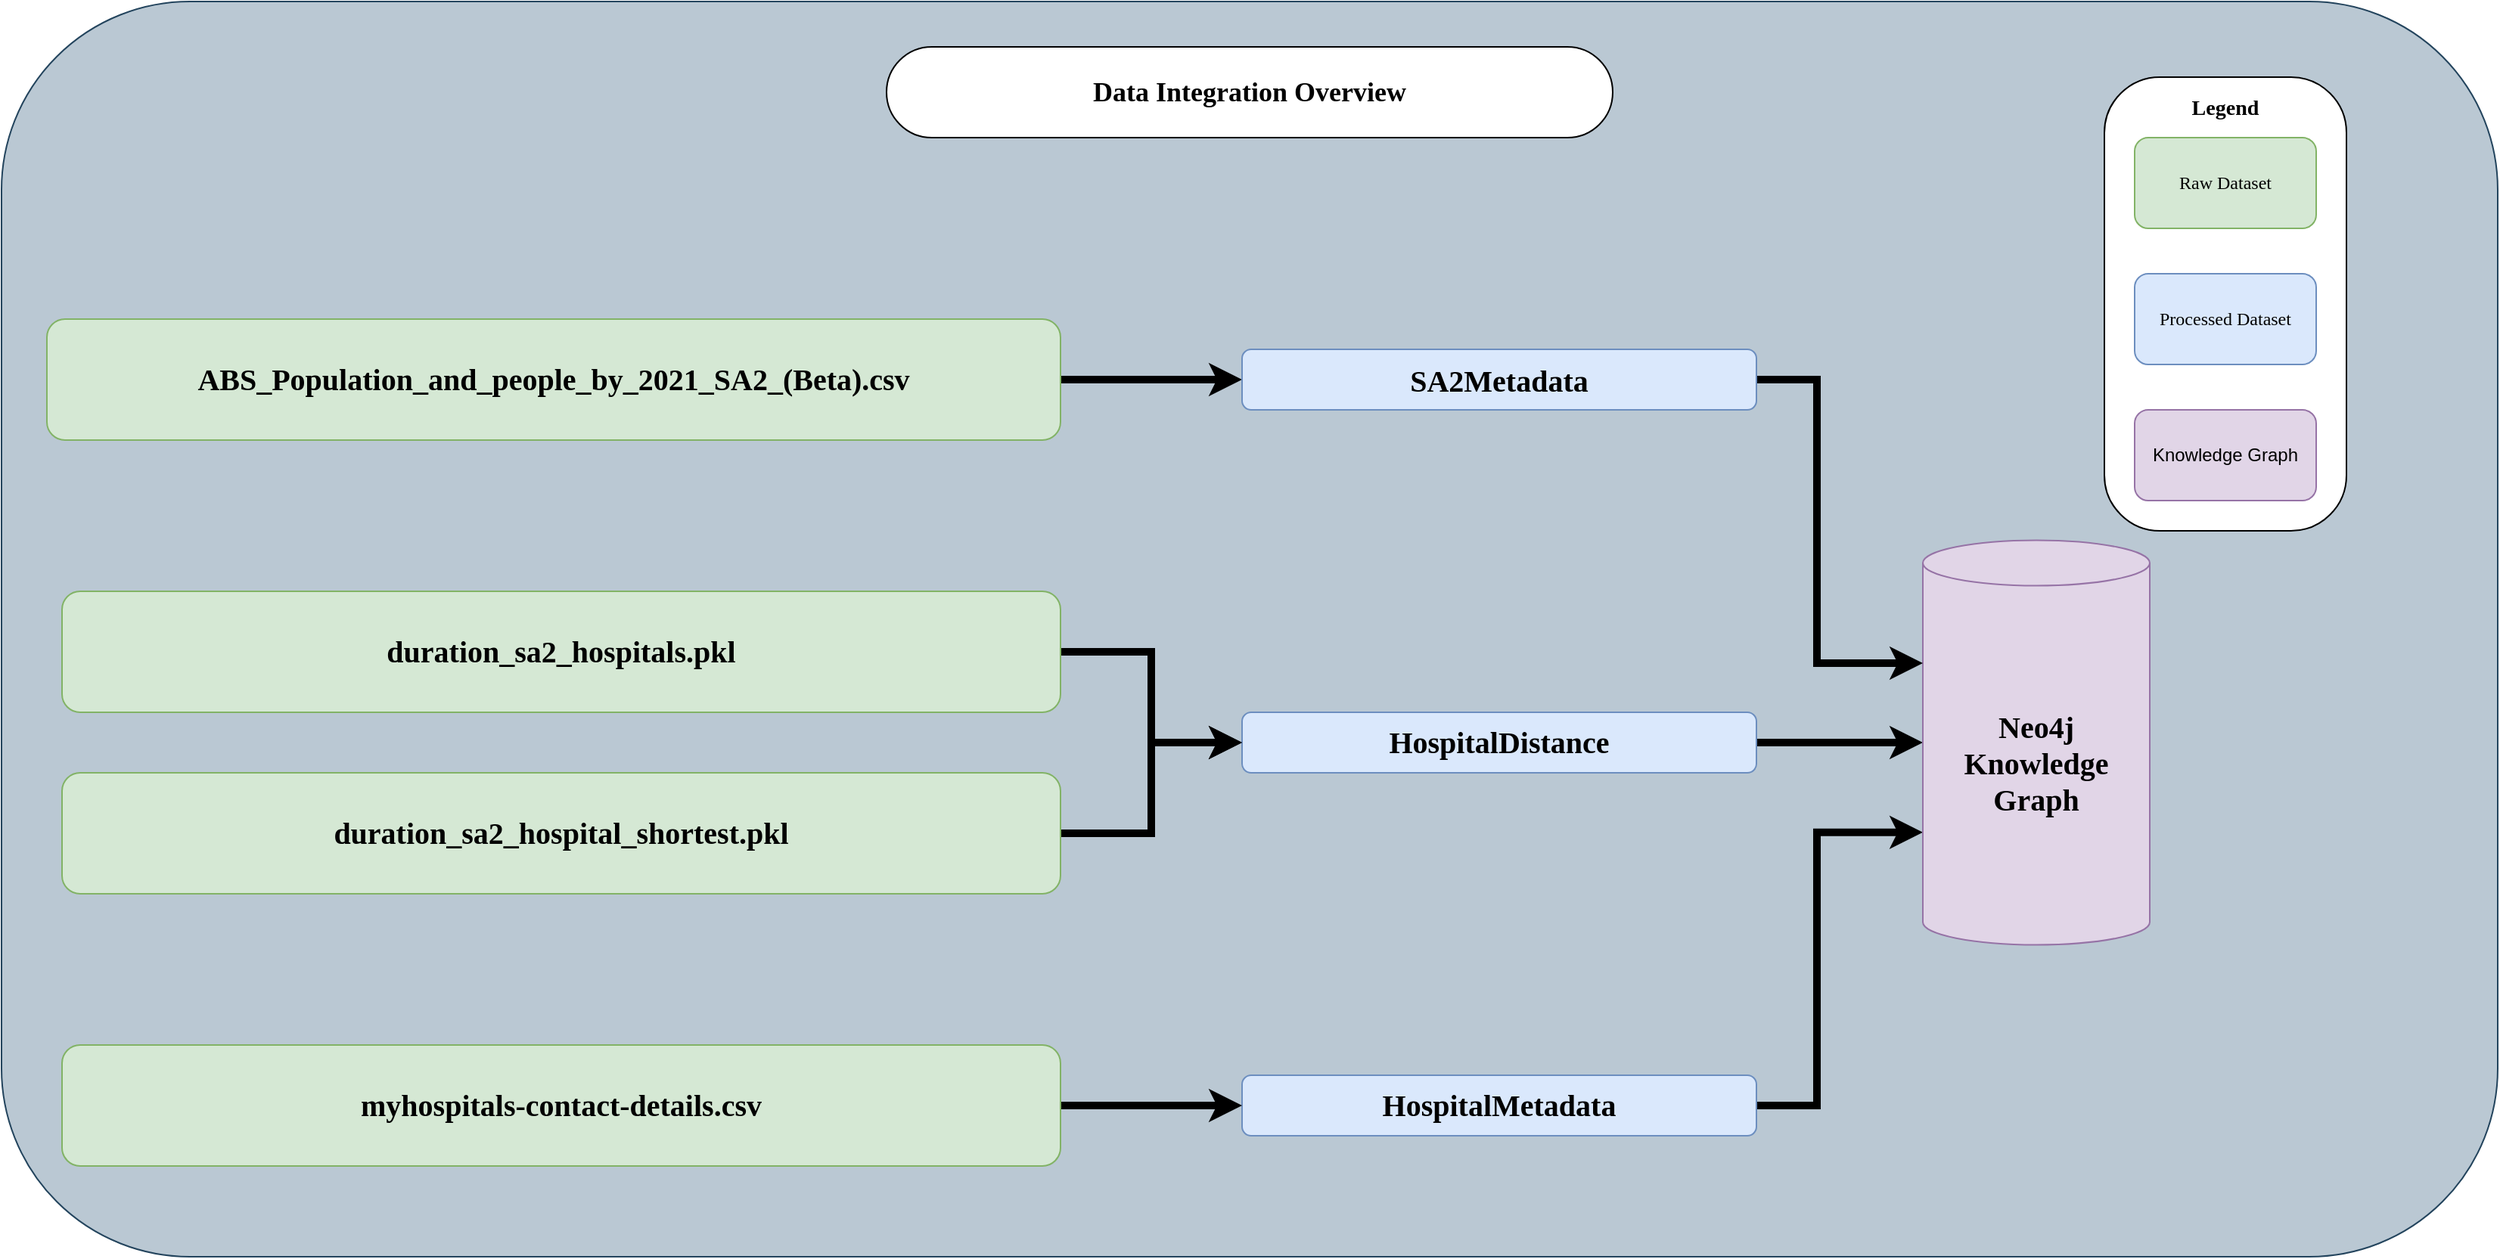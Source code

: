 <mxfile version="13.9.9" type="device" pages="4"><diagram id="oVoAqLocb0QwInsg7ZnG" name="Overview"><mxGraphModel dx="3276" dy="2491" grid="1" gridSize="10" guides="1" tooltips="1" connect="1" arrows="1" fold="1" page="1" pageScale="1" pageWidth="850" pageHeight="1100" math="0" shadow="0"><root><mxCell id="0"/><mxCell id="1" parent="0"/><mxCell id="uL0-QhKHrqkBOUsmK3de-1" value="" style="rounded=1;whiteSpace=wrap;html=1;labelBackgroundColor=none;fontFamily=Verdana;fillColor=#bac8d3;strokeColor=#23445d;" parent="1" vertex="1"><mxGeometry x="-500" y="-110" width="1650" height="830" as="geometry"/></mxCell><mxCell id="9S521zGesheabI4XGAvx-9" style="edgeStyle=orthogonalEdgeStyle;rounded=0;orthogonalLoop=1;jettySize=auto;html=1;entryX=0;entryY=0;entryDx=0;entryDy=193.125;entryPerimeter=0;strokeWidth=5;fontFamily=Verdana;fontColor=#000000;fontSize=20;" parent="1" source="D_AaDSEfSIZzOEDVo7i4-1" target="D_AaDSEfSIZzOEDVo7i4-15" edge="1"><mxGeometry relative="1" as="geometry"><Array as="points"><mxPoint x="700" y="620"/><mxPoint x="700" y="439"/></Array></mxGeometry></mxCell><mxCell id="D_AaDSEfSIZzOEDVo7i4-1" value="&lt;h3 style=&quot;font-family: helvetica; font-size: 20px; line-height: 19px;&quot;&gt;&lt;font face=&quot;Verdana&quot; style=&quot;font-size: 20px;&quot;&gt;HospitalMetadata&lt;/font&gt;&lt;/h3&gt;" style="rounded=1;whiteSpace=wrap;html=1;fillColor=#dae8fc;strokeColor=#6c8ebf;fontSize=20;" parent="1" vertex="1"><mxGeometry x="320" y="600" width="340" height="40" as="geometry"/></mxCell><mxCell id="9S521zGesheabI4XGAvx-7" style="edgeStyle=orthogonalEdgeStyle;rounded=0;orthogonalLoop=1;jettySize=auto;html=1;entryX=0;entryY=0.5;entryDx=0;entryDy=0;entryPerimeter=0;strokeWidth=5;fontFamily=Verdana;fontColor=#000000;fontSize=20;" parent="1" source="D_AaDSEfSIZzOEDVo7i4-2" target="D_AaDSEfSIZzOEDVo7i4-15" edge="1"><mxGeometry relative="1" as="geometry"><Array as="points"/></mxGeometry></mxCell><mxCell id="D_AaDSEfSIZzOEDVo7i4-2" value="&lt;h3 style=&quot;font-family: helvetica; font-size: 20px; line-height: 19px;&quot;&gt;&lt;font face=&quot;Verdana&quot; style=&quot;font-size: 20px;&quot;&gt;HospitalDistance&lt;/font&gt;&lt;/h3&gt;" style="rounded=1;whiteSpace=wrap;html=1;fillColor=#dae8fc;strokeColor=#6c8ebf;fontSize=20;" parent="1" vertex="1"><mxGeometry x="320" y="360" width="340" height="40" as="geometry"/></mxCell><mxCell id="9S521zGesheabI4XGAvx-3" style="edgeStyle=orthogonalEdgeStyle;rounded=0;orthogonalLoop=1;jettySize=auto;html=1;entryX=0;entryY=0.5;entryDx=0;entryDy=0;strokeWidth=5;fontFamily=Verdana;fontColor=#000000;fontSize=20;" parent="1" source="D_AaDSEfSIZzOEDVo7i4-4" target="Ji0h9gqrBowxHyrVGWjA-1" edge="1"><mxGeometry relative="1" as="geometry"/></mxCell><mxCell id="D_AaDSEfSIZzOEDVo7i4-4" value="&lt;h3 style=&quot;font-family: verdana; line-height: 19px; font-size: 20px;&quot;&gt;ABS_Population_and_people_by_2021_SA2_(Beta).csv&lt;/h3&gt;" style="rounded=1;whiteSpace=wrap;html=1;fillColor=#d5e8d4;strokeColor=#82b366;fontSize=20;" parent="1" vertex="1"><mxGeometry x="-470" y="100" width="670" height="80" as="geometry"/></mxCell><mxCell id="9S521zGesheabI4XGAvx-4" style="edgeStyle=orthogonalEdgeStyle;rounded=0;orthogonalLoop=1;jettySize=auto;html=1;entryX=0;entryY=0.5;entryDx=0;entryDy=0;strokeWidth=5;fontFamily=Verdana;fontColor=#000000;fontSize=20;" parent="1" source="D_AaDSEfSIZzOEDVo7i4-6" target="D_AaDSEfSIZzOEDVo7i4-2" edge="1"><mxGeometry relative="1" as="geometry"/></mxCell><mxCell id="D_AaDSEfSIZzOEDVo7i4-6" value="&lt;h3 style=&quot;font-family: verdana; font-size: 20px; line-height: 19px;&quot;&gt;duration_sa2_hospitals.pkl&lt;/h3&gt;" style="rounded=1;whiteSpace=wrap;html=1;fillColor=#d5e8d4;strokeColor=#82b366;fontSize=20;" parent="1" vertex="1"><mxGeometry x="-460" y="280" width="660" height="80" as="geometry"/></mxCell><mxCell id="9S521zGesheabI4XGAvx-1" style="edgeStyle=orthogonalEdgeStyle;rounded=0;orthogonalLoop=1;jettySize=auto;html=1;entryX=0;entryY=0.5;entryDx=0;entryDy=0;strokeWidth=5;fontFamily=Verdana;fontColor=#000000;fontSize=20;" parent="1" source="D_AaDSEfSIZzOEDVo7i4-10" target="D_AaDSEfSIZzOEDVo7i4-1" edge="1"><mxGeometry relative="1" as="geometry"/></mxCell><mxCell id="D_AaDSEfSIZzOEDVo7i4-10" value="&lt;h3 style=&quot;font-family: helvetica; font-size: 20px; line-height: 19px;&quot;&gt;&lt;font face=&quot;Verdana&quot; style=&quot;font-size: 20px;&quot;&gt;myhospitals-contact-details.csv&lt;/font&gt;&lt;/h3&gt;" style="rounded=1;whiteSpace=wrap;html=1;fillColor=#d5e8d4;strokeColor=#82b366;fontSize=20;" parent="1" vertex="1"><mxGeometry x="-460" y="580" width="660" height="80" as="geometry"/></mxCell><mxCell id="D_AaDSEfSIZzOEDVo7i4-15" value="&lt;h3 style=&quot;font-size: 20px;&quot;&gt;&lt;font face=&quot;Verdana&quot; style=&quot;font-size: 20px;&quot;&gt;Neo4j Knowledge Graph&lt;/font&gt;&lt;/h3&gt;" style="shape=cylinder3;whiteSpace=wrap;html=1;boundedLbl=1;backgroundOutline=1;size=15;fillColor=#e1d5e7;strokeColor=#9673a6;fontSize=20;" parent="1" vertex="1"><mxGeometry x="770" y="246.25" width="150" height="267.5" as="geometry"/></mxCell><mxCell id="9S521zGesheabI4XGAvx-5" style="edgeStyle=orthogonalEdgeStyle;rounded=0;orthogonalLoop=1;jettySize=auto;html=1;entryX=0;entryY=0.5;entryDx=0;entryDy=0;strokeWidth=5;fontFamily=Verdana;fontColor=#000000;fontSize=20;" parent="1" source="D_AaDSEfSIZzOEDVo7i4-21" target="D_AaDSEfSIZzOEDVo7i4-2" edge="1"><mxGeometry relative="1" as="geometry"/></mxCell><mxCell id="D_AaDSEfSIZzOEDVo7i4-21" value="&lt;h3 style=&quot;font-family: verdana; font-size: 20px; line-height: 19px;&quot;&gt;duration_sa2_hospital_shortest.pkl&lt;/h3&gt;" style="rounded=1;whiteSpace=wrap;html=1;fillColor=#d5e8d4;strokeColor=#82b366;fontSize=20;" parent="1" vertex="1"><mxGeometry x="-460" y="400" width="660" height="80" as="geometry"/></mxCell><mxCell id="raiURkuCehYe_3hLAczj-1" value="" style="rounded=1;whiteSpace=wrap;html=1;labelBackgroundColor=none;fontFamily=Verdana;fontColor=#000000;arcSize=23;" parent="1" vertex="1"><mxGeometry x="890" y="-60" width="160" height="300" as="geometry"/></mxCell><mxCell id="raiURkuCehYe_3hLAczj-2" value="&lt;h3&gt;Legend&lt;/h3&gt;" style="text;html=1;strokeColor=none;fillColor=none;align=center;verticalAlign=middle;whiteSpace=wrap;rounded=0;labelBackgroundColor=none;fontFamily=Verdana;fontColor=#000000;" parent="1" vertex="1"><mxGeometry x="950" y="-50" width="40" height="20" as="geometry"/></mxCell><mxCell id="raiURkuCehYe_3hLAczj-3" value="Raw Dataset" style="rounded=1;whiteSpace=wrap;html=1;labelBackgroundColor=none;fontFamily=Verdana;fillColor=#d5e8d4;strokeColor=#82b366;" parent="1" vertex="1"><mxGeometry x="910" y="-20" width="120" height="60" as="geometry"/></mxCell><mxCell id="raiURkuCehYe_3hLAczj-4" value="Processed Dataset" style="rounded=1;whiteSpace=wrap;html=1;labelBackgroundColor=none;fontFamily=Verdana;fillColor=#dae8fc;strokeColor=#6c8ebf;" parent="1" vertex="1"><mxGeometry x="910" y="70" width="120" height="60" as="geometry"/></mxCell><mxCell id="raiURkuCehYe_3hLAczj-5" value="Knowledge Graph" style="rounded=1;whiteSpace=wrap;html=1;fillColor=#e1d5e7;strokeColor=#9673a6;" parent="1" vertex="1"><mxGeometry x="910" y="160" width="120" height="60" as="geometry"/></mxCell><mxCell id="9S521zGesheabI4XGAvx-8" style="edgeStyle=orthogonalEdgeStyle;rounded=0;orthogonalLoop=1;jettySize=auto;html=1;entryX=0;entryY=0;entryDx=0;entryDy=81.25;entryPerimeter=0;strokeWidth=5;fontFamily=Verdana;fontColor=#000000;fontSize=20;exitX=1;exitY=0.5;exitDx=0;exitDy=0;" parent="1" source="Ji0h9gqrBowxHyrVGWjA-1" target="D_AaDSEfSIZzOEDVo7i4-15" edge="1"><mxGeometry relative="1" as="geometry"><Array as="points"><mxPoint x="700" y="140"/><mxPoint x="700" y="327"/></Array></mxGeometry></mxCell><mxCell id="Ji0h9gqrBowxHyrVGWjA-1" value="&lt;h3 style=&quot;font-family: verdana; font-size: 20px;&quot;&gt;SA2Metadata&lt;/h3&gt;" style="rounded=1;whiteSpace=wrap;html=1;fillColor=#dae8fc;strokeColor=#6c8ebf;fontSize=20;" parent="1" vertex="1"><mxGeometry x="320" y="120" width="340" height="40" as="geometry"/></mxCell><mxCell id="uL0-QhKHrqkBOUsmK3de-2" value="&lt;h2&gt;Data Integration Overview&lt;/h2&gt;" style="rounded=1;whiteSpace=wrap;html=1;labelBackgroundColor=none;fontFamily=Verdana;fontColor=#000000;arcSize=50;" parent="1" vertex="1"><mxGeometry x="85" y="-80" width="480" height="60" as="geometry"/></mxCell></root></mxGraphModel></diagram><diagram id="xrRu4EcnShG1vXp3CMwB" name="Hospitals"><mxGraphModel dx="1936" dy="966" grid="1" gridSize="10" guides="1" tooltips="1" connect="1" arrows="1" fold="1" page="1" pageScale="1" pageWidth="850" pageHeight="1100" math="0" shadow="0"><root><mxCell id="hHSy8r-Och2SJdA3nrzx-0"/><mxCell id="hHSy8r-Och2SJdA3nrzx-1" parent="hHSy8r-Och2SJdA3nrzx-0"/><mxCell id="HArUbXiBFGhqf6yhTg8Z-0" value="" style="rounded=1;whiteSpace=wrap;html=1;labelBackgroundColor=none;fontFamily=Verdana;fillColor=#bac8d3;strokeColor=#23445d;" parent="hHSy8r-Och2SJdA3nrzx-1" vertex="1"><mxGeometry x="-550" y="190" width="1650" height="610" as="geometry"/></mxCell><mxCell id="GKBy7KOu9wrHksl3vBT9-2" value="&lt;h3 style=&quot;font-size: 14px ; line-height: 19px&quot;&gt;&lt;br&gt;&lt;/h3&gt;" style="text;html=1;strokeColor=none;fillColor=none;align=center;verticalAlign=middle;whiteSpace=wrap;rounded=0;" parent="hHSy8r-Och2SJdA3nrzx-1" vertex="1"><mxGeometry x="-490" y="220" width="350" height="20" as="geometry"/></mxCell><mxCell id="GKBy7KOu9wrHksl3vBT9-4" value="&lt;h3 style=&quot;font-size: 14px ; line-height: 19px&quot;&gt;&lt;br&gt;&lt;/h3&gt;" style="text;html=1;strokeColor=none;fillColor=none;align=center;verticalAlign=middle;whiteSpace=wrap;rounded=0;" parent="hHSy8r-Och2SJdA3nrzx-1" vertex="1"><mxGeometry x="-20" y="220" width="350" height="20" as="geometry"/></mxCell><mxCell id="h-zFkqPWPvurzGXIFvi1-5" value="&lt;p class=&quot;MsoNormal&quot;&gt;&lt;br&gt;&lt;/p&gt;" style="rounded=1;whiteSpace=wrap;html=1;fillColor=#dae8fc;strokeColor=#6c8ebf;align=center;verticalAlign=middle;" parent="hHSy8r-Och2SJdA3nrzx-1" vertex="1"><mxGeometry x="290" y="360" width="550" height="390" as="geometry"/></mxCell><mxCell id="h-zFkqPWPvurzGXIFvi1-6" value="&lt;h3 style=&quot;font-family: &amp;#34;helvetica&amp;#34; ; font-size: 14px ; line-height: 19px&quot;&gt;&lt;font face=&quot;Verdana&quot;&gt;HospitalMetadata&lt;/font&gt;&lt;/h3&gt;" style="rounded=1;whiteSpace=wrap;html=1;labelBackgroundColor=none;fontFamily=Verdana;fontColor=#000000;arcSize=50;" parent="hHSy8r-Och2SJdA3nrzx-1" vertex="1"><mxGeometry x="322.5" y="390" width="485" height="40" as="geometry"/></mxCell><mxCell id="h-zFkqPWPvurzGXIFvi1-7" value="&lt;p class=&quot;MsoNormal&quot; style=&quot;font-family: &amp;#34;helvetica&amp;#34;&quot;&gt;&lt;span style=&quot;font-size: 10.5pt ; line-height: 14.98px ; font-family: &amp;#34;verdana&amp;#34; , sans-serif&quot;&gt;hospital_name&lt;/span&gt;&lt;/p&gt;&lt;p class=&quot;MsoNormal&quot; style=&quot;font-family: &amp;#34;helvetica&amp;#34;&quot;&gt;&lt;span style=&quot;font-size: 10.5pt ; line-height: 14.98px ; font-family: &amp;#34;verdana&amp;#34; , sans-serif&quot;&gt;phone_number&lt;/span&gt;&lt;/p&gt;&lt;p class=&quot;MsoNormal&quot; style=&quot;font-family: &amp;#34;helvetica&amp;#34;&quot;&gt;&lt;span style=&quot;font-size: 10.5pt ; line-height: 14.98px ; font-family: &amp;#34;verdana&amp;#34; , sans-serif&quot;&gt;address&lt;/span&gt;&lt;/p&gt;&lt;p class=&quot;MsoNormal&quot; style=&quot;font-family: &amp;#34;helvetica&amp;#34;&quot;&gt;&lt;span style=&quot;font-size: 10.5pt ; line-height: 14.98px ; font-family: &amp;#34;verdana&amp;#34; , sans-serif&quot;&gt;suburb&lt;/span&gt;&lt;/p&gt;&lt;p class=&quot;MsoNormal&quot; style=&quot;font-family: &amp;#34;helvetica&amp;#34;&quot;&gt;&lt;span style=&quot;font-size: 10.5pt ; line-height: 14.98px ; font-family: &amp;#34;verdana&amp;#34; , sans-serif&quot;&gt;postcode&lt;/span&gt;&lt;/p&gt;&lt;p class=&quot;MsoNormal&quot; style=&quot;font-family: &amp;#34;helvetica&amp;#34;&quot;&gt;&lt;span style=&quot;font-size: 10.5pt ; line-height: 14.98px ; font-family: &amp;#34;verdana&amp;#34; , sans-serif&quot;&gt;state&lt;/span&gt;&lt;/p&gt;&lt;p class=&quot;MsoNormal&quot; style=&quot;font-family: &amp;#34;helvetica&amp;#34;&quot;&gt;&lt;span style=&quot;font-size: 10.5pt ; line-height: 14.98px ; font-family: &amp;#34;verdana&amp;#34; , sans-serif&quot;&gt;local_hospital_network&lt;/span&gt;&lt;/p&gt;&lt;p class=&quot;MsoNormal&quot; style=&quot;font-family: &amp;#34;helvetica&amp;#34;&quot;&gt;&lt;span style=&quot;font-size: 10.5pt ; line-height: 14.98px ; font-family: &amp;#34;verdana&amp;#34; , sans-serif&quot;&gt;primary_health_network&lt;br&gt;&lt;/span&gt;&lt;/p&gt;" style="rounded=1;whiteSpace=wrap;html=1;labelBackgroundColor=none;fontFamily=Verdana;fontColor=#000000;" parent="hHSy8r-Och2SJdA3nrzx-1" vertex="1"><mxGeometry x="322.5" y="480" width="210" height="240" as="geometry"/></mxCell><mxCell id="h-zFkqPWPvurzGXIFvi1-8" value="&lt;p class=&quot;MsoNormal&quot; style=&quot;font-family: &amp;#34;helvetica&amp;#34;&quot;&gt;&lt;br&gt;&lt;/p&gt;&lt;p class=&quot;MsoNormal&quot; style=&quot;font-family: &amp;#34;helvetica&amp;#34;&quot;&gt;&lt;span style=&quot;font-size: 10.5pt ; line-height: 14.98px ; font-family: &amp;#34;verdana&amp;#34; , sans-serif&quot;&gt;website&lt;/span&gt;&lt;/p&gt;&lt;p class=&quot;MsoNormal&quot; style=&quot;font-family: &amp;#34;helvetica&amp;#34;&quot;&gt;&lt;span style=&quot;font-size: 10.5pt ; line-height: 14.98px ; font-family: &amp;#34;verdana&amp;#34; , sans-serif&quot;&gt;description&lt;/span&gt;&lt;/p&gt;&lt;p class=&quot;MsoNormal&quot; style=&quot;font-family: &amp;#34;helvetica&amp;#34;&quot;&gt;&lt;span style=&quot;font-size: 10.5pt ; line-height: 14.98px ; font-family: &amp;#34;verdana&amp;#34; , sans-serif&quot;&gt;sector&amp;nbsp;&lt;/span&gt;&lt;/p&gt;&lt;p class=&quot;MsoNormal&quot; style=&quot;font-family: &amp;#34;helvetica&amp;#34;&quot;&gt;&lt;span style=&quot;font-size: 10.5pt ; line-height: 14.98px ; font-family: &amp;#34;verdana&amp;#34; , sans-serif&quot;&gt;beds&lt;/span&gt;&lt;/p&gt;&lt;p class=&quot;MsoNormal&quot; style=&quot;font-family: &amp;#34;helvetica&amp;#34;&quot;&gt;&lt;span style=&quot;font-size: 10.5pt ; line-height: 14.98px ; font-family: &amp;#34;verdana&amp;#34; , sans-serif&quot;&gt;latitude&lt;/span&gt;&lt;/p&gt;&lt;p class=&quot;MsoNormal&quot; style=&quot;font-family: &amp;#34;helvetica&amp;#34;&quot;&gt;&lt;span style=&quot;font-size: 10.5pt ; line-height: 14.98px ; font-family: &amp;#34;verdana&amp;#34; , sans-serif&quot;&gt;longitude&lt;/span&gt;&lt;/p&gt;&lt;p class=&quot;MsoNormal&quot; style=&quot;font-family: &amp;#34;helvetica&amp;#34;&quot;&gt;&lt;span style=&quot;font-size: 10.5pt ; line-height: 14.98px ; font-family: &amp;#34;verdana&amp;#34; , sans-serif&quot;&gt;hospital_ID&lt;/span&gt;&lt;/p&gt;" style="rounded=1;whiteSpace=wrap;html=1;labelBackgroundColor=none;fontFamily=Verdana;fontColor=#000000;" parent="hHSy8r-Och2SJdA3nrzx-1" vertex="1"><mxGeometry x="597.5" y="480" width="210" height="240" as="geometry"/></mxCell><mxCell id="h-zFkqPWPvurzGXIFvi1-9" value="&#10;&#10;&lt;b style=&quot;color: rgb(0, 0, 0); font-family: helvetica; font-size: 14px; font-style: normal; letter-spacing: normal; text-align: center; text-indent: 0px; text-transform: none; word-spacing: 0px;&quot;&gt;&lt;font face=&quot;Verdana&quot;&gt;Columns:&lt;/font&gt;&lt;/b&gt;&#10;&#10;" style="text;html=1;strokeColor=none;fillColor=none;align=center;verticalAlign=middle;whiteSpace=wrap;rounded=0;labelBackgroundColor=none;fontFamily=Verdana;fontColor=#000000;" parent="hHSy8r-Och2SJdA3nrzx-1" vertex="1"><mxGeometry x="545" y="450" width="40" height="20" as="geometry"/></mxCell><mxCell id="h-zFkqPWPvurzGXIFvi1-15" style="edgeStyle=orthogonalEdgeStyle;rounded=0;orthogonalLoop=1;jettySize=auto;html=1;entryX=0;entryY=0.5;entryDx=0;entryDy=0;fontFamily=Verdana;fontColor=#000000;strokeWidth=10;" parent="hHSy8r-Och2SJdA3nrzx-1" source="h-zFkqPWPvurzGXIFvi1-10" target="h-zFkqPWPvurzGXIFvi1-5" edge="1"><mxGeometry relative="1" as="geometry"/></mxCell><mxCell id="h-zFkqPWPvurzGXIFvi1-10" value="&lt;p class=&quot;MsoNormal&quot;&gt;&lt;br&gt;&lt;/p&gt;" style="rounded=1;whiteSpace=wrap;html=1;fillColor=#d5e8d4;strokeColor=#82b366;align=center;verticalAlign=middle;" parent="hHSy8r-Och2SJdA3nrzx-1" vertex="1"><mxGeometry x="-490" y="360" width="590" height="390" as="geometry"/></mxCell><mxCell id="h-zFkqPWPvurzGXIFvi1-11" value="&lt;h3 style=&quot;font-family: &amp;#34;helvetica&amp;#34; ; font-size: 14px ; line-height: 19px&quot;&gt;&lt;font face=&quot;Verdana&quot;&gt;myhospitals-contact-details.csv&lt;/font&gt;&lt;/h3&gt;" style="rounded=1;whiteSpace=wrap;html=1;labelBackgroundColor=none;fontFamily=Verdana;fontColor=#000000;arcSize=50;" parent="hHSy8r-Och2SJdA3nrzx-1" vertex="1"><mxGeometry x="-460" y="390" width="527.5" height="40" as="geometry"/></mxCell><mxCell id="h-zFkqPWPvurzGXIFvi1-12" value="&lt;p class=&quot;MsoNormal&quot; style=&quot;font-family: &amp;#34;helvetica&amp;#34;&quot;&gt;&lt;span style=&quot;font-size: 10.5pt ; line-height: 14.98px ; font-family: &amp;#34;verdana&amp;#34; , sans-serif&quot;&gt;Hospital name&lt;/span&gt;&lt;/p&gt;&lt;p class=&quot;MsoNormal&quot; style=&quot;font-family: &amp;#34;helvetica&amp;#34;&quot;&gt;&lt;span style=&quot;font-size: 10.5pt ; line-height: 14.98px ; font-family: &amp;#34;verdana&amp;#34; , sans-serif&quot;&gt;Phone number&lt;/span&gt;&lt;/p&gt;&lt;p class=&quot;MsoNormal&quot; style=&quot;font-family: &amp;#34;helvetica&amp;#34;&quot;&gt;&lt;span style=&quot;font-size: 10.5pt ; line-height: 14.98px ; font-family: &amp;#34;verdana&amp;#34; , sans-serif&quot;&gt;Street address&lt;/span&gt;&lt;/p&gt;&lt;p class=&quot;MsoNormal&quot; style=&quot;font-family: &amp;#34;helvetica&amp;#34;&quot;&gt;&lt;span style=&quot;font-size: 10.5pt ; line-height: 14.98px ; font-family: &amp;#34;verdana&amp;#34; , sans-serif&quot;&gt;Suburb&lt;/span&gt;&lt;/p&gt;&lt;p class=&quot;MsoNormal&quot; style=&quot;font-family: &amp;#34;helvetica&amp;#34;&quot;&gt;&lt;span style=&quot;font-size: 10.5pt ; line-height: 14.98px ; font-family: &amp;#34;verdana&amp;#34; , sans-serif&quot;&gt;Postcode&lt;/span&gt;&lt;/p&gt;&lt;p class=&quot;MsoNormal&quot; style=&quot;font-family: &amp;#34;helvetica&amp;#34;&quot;&gt;&lt;span style=&quot;font-size: 10.5pt ; line-height: 14.98px ; font-family: &amp;#34;verdana&amp;#34; , sans-serif&quot;&gt;State&lt;/span&gt;&lt;/p&gt;&lt;p class=&quot;MsoNormal&quot; style=&quot;font-family: &amp;#34;helvetica&amp;#34;&quot;&gt;&lt;span style=&quot;font-size: 10.5pt ; line-height: 14.98px ; font-family: &amp;#34;verdana&amp;#34; , sans-serif&quot;&gt;Local Hospital Network (LHN)&lt;/span&gt;&lt;/p&gt;&lt;p class=&quot;MsoNormal&quot; style=&quot;font-family: &amp;#34;helvetica&amp;#34;&quot;&gt;&lt;span style=&quot;font-size: 10.5pt ; line-height: 14.98px ; font-family: &amp;#34;verdana&amp;#34; , sans-serif&quot;&gt;Primary Health Network area (PHN)&lt;/span&gt;&lt;/p&gt;" style="rounded=1;whiteSpace=wrap;html=1;labelBackgroundColor=none;fontFamily=Verdana;fontColor=#000000;" parent="hHSy8r-Och2SJdA3nrzx-1" vertex="1"><mxGeometry x="-460" y="480" width="240" height="240" as="geometry"/></mxCell><mxCell id="h-zFkqPWPvurzGXIFvi1-13" value="&lt;p class=&quot;MsoNormal&quot; style=&quot;font-family: &amp;#34;helvetica&amp;#34;&quot;&gt;&lt;span style=&quot;font-size: 10.5pt ; line-height: 14.98px ; font-family: &amp;#34;verdana&amp;#34; , sans-serif&quot;&gt;Website&lt;/span&gt;&lt;/p&gt;&lt;p class=&quot;MsoNormal&quot; style=&quot;font-family: &amp;#34;helvetica&amp;#34;&quot;&gt;&lt;span style=&quot;font-size: 10.5pt ; line-height: 14.98px ; font-family: &amp;#34;verdana&amp;#34; , sans-serif&quot;&gt;Description&lt;/span&gt;&lt;/p&gt;&lt;p class=&quot;MsoNormal&quot; style=&quot;font-family: &amp;#34;helvetica&amp;#34;&quot;&gt;&lt;span style=&quot;font-size: 10.5pt ; line-height: 14.98px ; font-family: &amp;#34;verdana&amp;#34; , sans-serif&quot;&gt;Sector&lt;/span&gt;&lt;/p&gt;&lt;p class=&quot;MsoNormal&quot; style=&quot;font-family: &amp;#34;helvetica&amp;#34;&quot;&gt;&lt;span style=&quot;font-size: 10.5pt ; line-height: 14.98px ; font-family: &amp;#34;verdana&amp;#34; , sans-serif&quot;&gt;Beds&lt;/span&gt;&lt;/p&gt;&lt;p class=&quot;MsoNormal&quot; style=&quot;font-family: &amp;#34;helvetica&amp;#34;&quot;&gt;&lt;span style=&quot;font-size: 10.5pt ; line-height: 14.98px ; font-family: &amp;#34;verdana&amp;#34; , sans-serif&quot;&gt;Latitude&lt;/span&gt;&lt;/p&gt;&lt;p class=&quot;MsoNormal&quot; style=&quot;font-family: &amp;#34;helvetica&amp;#34;&quot;&gt;&lt;span style=&quot;font-size: 10.5pt ; line-height: 14.98px ; font-family: &amp;#34;verdana&amp;#34; , sans-serif&quot;&gt;Longitude&lt;/span&gt;&lt;/p&gt;&lt;p class=&quot;MsoNormal&quot; style=&quot;font-family: &amp;#34;helvetica&amp;#34;&quot;&gt;&lt;span style=&quot;font-size: 10.5pt ; line-height: 14.98px ; font-family: &amp;#34;verdana&amp;#34; , sans-serif&quot;&gt;Hospital_ID&lt;/span&gt;&lt;/p&gt;" style="rounded=1;whiteSpace=wrap;html=1;labelBackgroundColor=none;fontFamily=Verdana;fontColor=#000000;" parent="hHSy8r-Och2SJdA3nrzx-1" vertex="1"><mxGeometry x="-160" y="480" width="227.5" height="240" as="geometry"/></mxCell><mxCell id="h-zFkqPWPvurzGXIFvi1-14" value="&#10;&#10;&lt;b style=&quot;color: rgb(0, 0, 0); font-family: helvetica; font-size: 14px; font-style: normal; letter-spacing: normal; text-align: center; text-indent: 0px; text-transform: none; word-spacing: 0px;&quot;&gt;&lt;font face=&quot;Verdana&quot;&gt;Columns:&lt;/font&gt;&lt;/b&gt;&#10;&#10;" style="text;html=1;strokeColor=none;fillColor=none;align=center;verticalAlign=middle;whiteSpace=wrap;rounded=0;labelBackgroundColor=none;fontFamily=Verdana;fontColor=#000000;" parent="hHSy8r-Och2SJdA3nrzx-1" vertex="1"><mxGeometry x="-215" y="450" width="40" height="20" as="geometry"/></mxCell><mxCell id="c_2MHgVKbXsIysvq3is6-0" value="" style="rounded=1;whiteSpace=wrap;html=1;labelBackgroundColor=none;fontFamily=Verdana;fontColor=#000000;arcSize=22;" parent="hHSy8r-Och2SJdA3nrzx-1" vertex="1"><mxGeometry x="890" y="240" width="160" height="210" as="geometry"/></mxCell><mxCell id="c_2MHgVKbXsIysvq3is6-1" value="&lt;h3&gt;Legend&lt;/h3&gt;" style="text;html=1;strokeColor=none;fillColor=none;align=center;verticalAlign=middle;whiteSpace=wrap;rounded=0;labelBackgroundColor=none;fontFamily=Verdana;fontColor=#000000;" parent="hHSy8r-Och2SJdA3nrzx-1" vertex="1"><mxGeometry x="950" y="250" width="40" height="20" as="geometry"/></mxCell><mxCell id="c_2MHgVKbXsIysvq3is6-2" value="Raw Dataset" style="rounded=1;whiteSpace=wrap;html=1;labelBackgroundColor=none;fontFamily=Verdana;fillColor=#d5e8d4;strokeColor=#82b366;" parent="hHSy8r-Och2SJdA3nrzx-1" vertex="1"><mxGeometry x="910" y="280" width="120" height="60" as="geometry"/></mxCell><mxCell id="c_2MHgVKbXsIysvq3is6-3" value="Processed Dataset" style="rounded=1;whiteSpace=wrap;html=1;labelBackgroundColor=none;fontFamily=Verdana;fillColor=#dae8fc;strokeColor=#6c8ebf;" parent="hHSy8r-Och2SJdA3nrzx-1" vertex="1"><mxGeometry x="910" y="370" width="120" height="60" as="geometry"/></mxCell><mxCell id="iezF22bTC5Ua97hiE5qO-0" value="&lt;h2&gt;Hospital Metadata Preprocessing&lt;/h2&gt;" style="rounded=1;whiteSpace=wrap;html=1;labelBackgroundColor=none;fontFamily=Verdana;fontColor=#000000;arcSize=50;" parent="hHSy8r-Och2SJdA3nrzx-1" vertex="1"><mxGeometry x="30" y="240" width="480" height="60" as="geometry"/></mxCell></root></mxGraphModel></diagram><diagram id="UN4q3NZjBNGZeDe67gBp" name="Distance"><mxGraphModel dx="1086" dy="966" grid="1" gridSize="10" guides="1" tooltips="1" connect="1" arrows="1" fold="1" page="1" pageScale="1" pageWidth="850" pageHeight="1100" math="0" shadow="0"><root><mxCell id="40TYRJMHi4OCxguVAJUR-0"/><mxCell id="40TYRJMHi4OCxguVAJUR-1" parent="40TYRJMHi4OCxguVAJUR-0"/><mxCell id="35w5vwajpGfv2jJVZ-UO-0" value="" style="rounded=1;whiteSpace=wrap;html=1;labelBackgroundColor=none;fontFamily=Verdana;fillColor=#bac8d3;strokeColor=#23445d;" parent="40TYRJMHi4OCxguVAJUR-1" vertex="1"><mxGeometry y="145" width="1172.5" height="875" as="geometry"/></mxCell><mxCell id="SR0KQBU79DTY82YH68WX-6" value="&lt;h3 style=&quot;font-size: 14px ; line-height: 19px&quot;&gt;&lt;br&gt;&lt;/h3&gt;" style="text;html=1;strokeColor=none;fillColor=none;align=center;verticalAlign=middle;whiteSpace=wrap;rounded=0;labelBackgroundColor=none;fontFamily=Verdana;" parent="40TYRJMHi4OCxguVAJUR-1" vertex="1"><mxGeometry x="280" y="520" width="40" height="20" as="geometry"/></mxCell><mxCell id="SR0KQBU79DTY82YH68WX-9" value="&lt;h3 style=&quot;font-size: 14px ; line-height: 19px&quot;&gt;&lt;br&gt;&lt;/h3&gt;" style="text;html=1;strokeColor=none;fillColor=none;align=center;verticalAlign=middle;whiteSpace=wrap;rounded=0;labelBackgroundColor=none;fontFamily=Verdana;" parent="40TYRJMHi4OCxguVAJUR-1" vertex="1"><mxGeometry x="220" y="750" width="40" height="20" as="geometry"/></mxCell><mxCell id="3rtH36aZRa0PMP-_n59d-0" style="edgeStyle=orthogonalEdgeStyle;rounded=0;orthogonalLoop=1;jettySize=auto;html=1;entryX=0;entryY=0.5;entryDx=0;entryDy=0;strokeWidth=10;fontFamily=Verdana;fontColor=#000000;" parent="40TYRJMHi4OCxguVAJUR-1" source="frmnId2d5MW0yxW_C2mt-0" target="cnUqC4v3sK4vLLdpBF_q-4" edge="1"><mxGeometry relative="1" as="geometry"/></mxCell><mxCell id="frmnId2d5MW0yxW_C2mt-0" value="&lt;p class=&quot;MsoNormal&quot;&gt;&lt;br&gt;&lt;/p&gt;" style="rounded=1;whiteSpace=wrap;html=1;fillColor=#d5e8d4;strokeColor=#82b366;align=center;" parent="40TYRJMHi4OCxguVAJUR-1" vertex="1"><mxGeometry x="165" y="280" width="315" height="310" as="geometry"/></mxCell><mxCell id="frmnId2d5MW0yxW_C2mt-1" value="&lt;h3 style=&quot;font-size: 14px ; line-height: 19px&quot;&gt;duration_sa2_hospitals.pkl&lt;/h3&gt;" style="rounded=1;whiteSpace=wrap;html=1;labelBackgroundColor=none;fontFamily=Verdana;fontColor=#000000;arcSize=50;" parent="40TYRJMHi4OCxguVAJUR-1" vertex="1"><mxGeometry x="195" y="310" width="255" height="40" as="geometry"/></mxCell><mxCell id="frmnId2d5MW0yxW_C2mt-2" value="&#10;&#10;&lt;b style=&quot;color: rgb(0, 0, 0); font-family: helvetica; font-size: 14px; font-style: normal; letter-spacing: normal; text-align: center; text-indent: 0px; text-transform: none; word-spacing: 0px;&quot;&gt;&lt;font face=&quot;Verdana&quot;&gt;Columns:&lt;/font&gt;&lt;/b&gt;&#10;&#10;" style="text;html=1;strokeColor=none;fillColor=none;align=center;verticalAlign=middle;whiteSpace=wrap;rounded=0;labelBackgroundColor=none;fontFamily=Verdana;fontColor=#000000;" parent="40TYRJMHi4OCxguVAJUR-1" vertex="1"><mxGeometry x="302.5" y="370" width="40" height="20" as="geometry"/></mxCell><mxCell id="frmnId2d5MW0yxW_C2mt-3" value="&lt;p class=&quot;MsoNormal&quot; style=&quot;font-family: &amp;#34;helvetica&amp;#34;&quot;&gt;&lt;span style=&quot;font-family: &amp;#34;verdana&amp;#34; ; font-size: 14px&quot;&gt;SA2_5DIG16&lt;/span&gt;&lt;br&gt;&lt;/p&gt;&lt;p class=&quot;MsoNormal&quot; style=&quot;font-family: &amp;#34;helvetica&amp;#34;&quot;&gt;&lt;span style=&quot;font-size: 14px&quot;&gt;&lt;font face=&quot;Verdana&quot;&gt;time_to_1&lt;/font&gt;&lt;/span&gt;&lt;/p&gt;&lt;p class=&quot;MsoNormal&quot; style=&quot;font-family: &amp;#34;helvetica&amp;#34;&quot;&gt;&lt;span style=&quot;font-size: 14px&quot;&gt;&lt;font face=&quot;Verdana&quot;&gt;time_to_2&lt;/font&gt;&lt;/span&gt;&lt;/p&gt;&lt;p class=&quot;MsoNormal&quot; style=&quot;font-family: &amp;#34;helvetica&amp;#34;&quot;&gt;&lt;span style=&quot;font-size: 14px&quot;&gt;&lt;font face=&quot;Verdana&quot;&gt;...&lt;/font&gt;&lt;/span&gt;&lt;/p&gt;&lt;p class=&quot;MsoNormal&quot; style=&quot;font-family: &amp;#34;helvetica&amp;#34;&quot;&gt;&lt;span style=&quot;font-size: 14px ; text-align: right&quot;&gt;&lt;font face=&quot;Verdana&quot;&gt;time_to_1011&lt;/font&gt;&lt;/span&gt;&lt;/p&gt;" style="rounded=1;whiteSpace=wrap;html=1;labelBackgroundColor=none;fontFamily=Verdana;fontColor=#000000;verticalAlign=middle;" parent="40TYRJMHi4OCxguVAJUR-1" vertex="1"><mxGeometry x="190" y="400" width="260" height="160" as="geometry"/></mxCell><mxCell id="cnUqC4v3sK4vLLdpBF_q-4" value="&lt;p class=&quot;MsoNormal&quot;&gt;&lt;br&gt;&lt;/p&gt;" style="rounded=1;whiteSpace=wrap;html=1;fillColor=#dae8fc;strokeColor=#6c8ebf;align=center;" parent="40TYRJMHi4OCxguVAJUR-1" vertex="1"><mxGeometry x="810" y="510" width="260" height="250" as="geometry"/></mxCell><mxCell id="cnUqC4v3sK4vLLdpBF_q-5" value="&lt;h3 style=&quot;font-family: &amp;#34;helvetica&amp;#34; ; font-size: 14px ; line-height: 19px&quot;&gt;&lt;font face=&quot;Verdana&quot;&gt;HospitalDistance&lt;/font&gt;&lt;/h3&gt;" style="rounded=1;whiteSpace=wrap;html=1;labelBackgroundColor=none;fontFamily=Verdana;fontColor=#000000;arcSize=50;" parent="40TYRJMHi4OCxguVAJUR-1" vertex="1"><mxGeometry x="840" y="540" width="200" height="40" as="geometry"/></mxCell><mxCell id="cnUqC4v3sK4vLLdpBF_q-6" value="&#10;&#10;&lt;b style=&quot;color: rgb(0, 0, 0); font-family: helvetica; font-size: 14px; font-style: normal; letter-spacing: normal; text-align: center; text-indent: 0px; text-transform: none; word-spacing: 0px;&quot;&gt;&lt;font face=&quot;Verdana&quot;&gt;Columns:&lt;/font&gt;&lt;/b&gt;&#10;&#10;" style="text;html=1;strokeColor=none;fillColor=none;align=center;verticalAlign=middle;whiteSpace=wrap;rounded=0;labelBackgroundColor=none;fontFamily=Verdana;fontColor=#000000;" parent="40TYRJMHi4OCxguVAJUR-1" vertex="1"><mxGeometry x="920" y="600" width="40" height="20" as="geometry"/></mxCell><mxCell id="cnUqC4v3sK4vLLdpBF_q-7" value="&lt;p class=&quot;MsoNormal&quot; style=&quot;font-family: &amp;#34;helvetica&amp;#34;&quot;&gt;&lt;font face=&quot;verdana, sans-serif&quot;&gt;&lt;span style=&quot;font-size: 14px&quot;&gt;SA2_5DIG&lt;/span&gt;&lt;/font&gt;&lt;/p&gt;&lt;p class=&quot;MsoNormal&quot; style=&quot;font-family: &amp;#34;helvetica&amp;#34;&quot;&gt;&lt;font face=&quot;verdana, sans-serif&quot;&gt;&lt;span style=&quot;font-size: 14px&quot;&gt;shortest_time_sec&lt;/span&gt;&lt;/font&gt;&lt;/p&gt;&lt;p class=&quot;MsoNormal&quot; style=&quot;font-family: &amp;#34;helvetica&amp;#34;&quot;&gt;&lt;font face=&quot;verdana, sans-serif&quot;&gt;&lt;span style=&quot;font-size: 14px&quot;&gt;closest_hospital_ID&lt;/span&gt;&lt;/font&gt;&lt;/p&gt;" style="rounded=1;whiteSpace=wrap;html=1;labelBackgroundColor=none;fontFamily=Verdana;fontColor=#000000;verticalAlign=middle;" parent="40TYRJMHi4OCxguVAJUR-1" vertex="1"><mxGeometry x="857.5" y="630" width="165" height="100" as="geometry"/></mxCell><mxCell id="3rtH36aZRa0PMP-_n59d-1" style="edgeStyle=orthogonalEdgeStyle;rounded=0;orthogonalLoop=1;jettySize=auto;html=1;entryX=0;entryY=0.5;entryDx=0;entryDy=0;strokeWidth=10;fontFamily=Verdana;fontColor=#000000;" parent="40TYRJMHi4OCxguVAJUR-1" source="cnUqC4v3sK4vLLdpBF_q-8" target="cnUqC4v3sK4vLLdpBF_q-4" edge="1"><mxGeometry relative="1" as="geometry"/></mxCell><mxCell id="cnUqC4v3sK4vLLdpBF_q-8" value="&lt;p class=&quot;MsoNormal&quot;&gt;&lt;br&gt;&lt;/p&gt;" style="rounded=1;whiteSpace=wrap;html=1;fillColor=#d5e8d4;strokeColor=#82b366;align=center;" parent="40TYRJMHi4OCxguVAJUR-1" vertex="1"><mxGeometry x="100" y="710" width="380" height="250" as="geometry"/></mxCell><mxCell id="cnUqC4v3sK4vLLdpBF_q-9" value="&lt;h3 style=&quot;font-size: 14px ; line-height: 19px&quot;&gt;duration_sa2_hospital_shortest.pkl&lt;/h3&gt;" style="rounded=1;whiteSpace=wrap;html=1;labelBackgroundColor=none;fontFamily=Verdana;fontColor=#000000;arcSize=50;" parent="40TYRJMHi4OCxguVAJUR-1" vertex="1"><mxGeometry x="130" y="740" width="320" height="40" as="geometry"/></mxCell><mxCell id="cnUqC4v3sK4vLLdpBF_q-10" value="&#10;&#10;&lt;b style=&quot;color: rgb(0, 0, 0); font-family: helvetica; font-size: 14px; font-style: normal; letter-spacing: normal; text-align: center; text-indent: 0px; text-transform: none; word-spacing: 0px;&quot;&gt;&lt;font face=&quot;Verdana&quot;&gt;Columns:&lt;/font&gt;&lt;/b&gt;&#10;&#10;" style="text;html=1;strokeColor=none;fillColor=none;align=center;verticalAlign=middle;whiteSpace=wrap;rounded=0;labelBackgroundColor=none;fontFamily=Verdana;fontColor=#000000;" parent="40TYRJMHi4OCxguVAJUR-1" vertex="1"><mxGeometry x="270" y="800" width="40" height="20" as="geometry"/></mxCell><mxCell id="cnUqC4v3sK4vLLdpBF_q-11" value="&lt;p class=&quot;MsoNormal&quot; style=&quot;font-family: &amp;#34;helvetica&amp;#34;&quot;&gt;&lt;span style=&quot;font-size: 14px&quot;&gt;&lt;font face=&quot;Verdana&quot;&gt;SA2_5DIG16&lt;/font&gt;&lt;/span&gt;&lt;/p&gt;&lt;p class=&quot;MsoNormal&quot; style=&quot;font-family: &amp;#34;helvetica&amp;#34;&quot;&gt;&lt;font face=&quot;Verdana&quot;&gt;&lt;span style=&quot;font-size: 14px&quot;&gt;shortest_time_sec&lt;/span&gt;&lt;/font&gt;&lt;/p&gt;&lt;p class=&quot;MsoNormal&quot; style=&quot;font-family: &amp;#34;helvetica&amp;#34;&quot;&gt;&lt;font face=&quot;Verdana&quot;&gt;&lt;span style=&quot;font-size: 14px&quot;&gt;shortest_time_min&lt;/span&gt;&lt;/font&gt;&lt;/p&gt;" style="rounded=1;whiteSpace=wrap;html=1;labelBackgroundColor=none;fontFamily=Verdana;fontColor=#000000;verticalAlign=middle;" parent="40TYRJMHi4OCxguVAJUR-1" vertex="1"><mxGeometry x="130" y="830" width="320" height="100" as="geometry"/></mxCell><mxCell id="TeCeci1-UQthD3UiK33I-0" value="" style="rounded=1;whiteSpace=wrap;html=1;labelBackgroundColor=none;fontFamily=Verdana;fontColor=#000000;arcSize=22;" parent="40TYRJMHi4OCxguVAJUR-1" vertex="1"><mxGeometry x="900" y="225" width="160" height="210" as="geometry"/></mxCell><mxCell id="TeCeci1-UQthD3UiK33I-1" value="&lt;h3&gt;Legend&lt;/h3&gt;" style="text;html=1;strokeColor=none;fillColor=none;align=center;verticalAlign=middle;whiteSpace=wrap;rounded=0;labelBackgroundColor=none;fontFamily=Verdana;fontColor=#000000;" parent="40TYRJMHi4OCxguVAJUR-1" vertex="1"><mxGeometry x="960" y="235" width="40" height="20" as="geometry"/></mxCell><mxCell id="TeCeci1-UQthD3UiK33I-2" value="Raw Dataset" style="rounded=1;whiteSpace=wrap;html=1;labelBackgroundColor=none;fontFamily=Verdana;fillColor=#d5e8d4;strokeColor=#82b366;" parent="40TYRJMHi4OCxguVAJUR-1" vertex="1"><mxGeometry x="920" y="265" width="120" height="60" as="geometry"/></mxCell><mxCell id="TeCeci1-UQthD3UiK33I-3" value="Processed Dataset" style="rounded=1;whiteSpace=wrap;html=1;labelBackgroundColor=none;fontFamily=Verdana;fillColor=#dae8fc;strokeColor=#6c8ebf;" parent="40TYRJMHi4OCxguVAJUR-1" vertex="1"><mxGeometry x="920" y="355" width="120" height="60" as="geometry"/></mxCell><mxCell id="OzR30MSaEvlYiVp8JkmQ-0" value="&lt;h2&gt;Hospital Distance Preprocessing&lt;/h2&gt;" style="rounded=1;whiteSpace=wrap;html=1;labelBackgroundColor=none;fontFamily=Verdana;fontColor=#000000;arcSize=50;" parent="40TYRJMHi4OCxguVAJUR-1" vertex="1"><mxGeometry x="341.25" y="190" width="480" height="60" as="geometry"/></mxCell></root></mxGraphModel></diagram><diagram id="9zW0G7RWSUy38F1n-XtX" name="Population"><mxGraphModel dx="3762" dy="1182" grid="1" gridSize="10" guides="1" tooltips="1" connect="1" arrows="1" fold="1" page="1" pageScale="1" pageWidth="850" pageHeight="1100" math="0" shadow="0"><root><mxCell id="LNFX3qa21mhge3ky7nyc-0"/><mxCell id="LNFX3qa21mhge3ky7nyc-1" parent="LNFX3qa21mhge3ky7nyc-0"/><mxCell id="k3kzksh8qS5S8kKT4u4K-0" value="" style="rounded=1;whiteSpace=wrap;html=1;labelBackgroundColor=none;fontFamily=Verdana;fillColor=#bac8d3;strokeColor=#23445d;" parent="LNFX3qa21mhge3ky7nyc-1" vertex="1"><mxGeometry x="-1140" y="450" width="1412.5" height="620" as="geometry"/></mxCell><mxCell id="k3kzksh8qS5S8kKT4u4K-1" value="&lt;h2&gt;Statistical Area Level 2 (SA2) Preprocessing&lt;/h2&gt;" style="rounded=1;whiteSpace=wrap;html=1;labelBackgroundColor=none;fontFamily=Verdana;fontColor=#000000;arcSize=50;" parent="LNFX3qa21mhge3ky7nyc-1" vertex="1"><mxGeometry x="-705.62" y="480" width="543.75" height="60" as="geometry"/></mxCell><mxCell id="j6DUFY52D9d7fQqrkw7a-0" style="edgeStyle=orthogonalEdgeStyle;rounded=0;orthogonalLoop=1;jettySize=auto;html=1;strokeWidth=10;entryX=0;entryY=0.5;entryDx=0;entryDy=0;" parent="LNFX3qa21mhge3ky7nyc-1" source="j6DUFY52D9d7fQqrkw7a-1" target="Y-uHZ-U5o5PfUiNlTZNo-0" edge="1"><mxGeometry relative="1" as="geometry"><mxPoint x="-420" y="820" as="targetPoint"/><Array as="points"/></mxGeometry></mxCell><mxCell id="j6DUFY52D9d7fQqrkw7a-1" value="&lt;p class=&quot;MsoNormal&quot;&gt;&lt;br&gt;&lt;/p&gt;" style="rounded=1;whiteSpace=wrap;html=1;fillColor=#d5e8d4;strokeColor=#82b366;align=center;verticalAlign=middle;" parent="LNFX3qa21mhge3ky7nyc-1" vertex="1"><mxGeometry x="-1070" y="650" width="550" height="340" as="geometry"/></mxCell><mxCell id="8oj3qNEP2ChVBuw9znC8-2" value="&lt;h3 style=&quot;line-height: 19px&quot;&gt;ABS_Population_and_people_by_2021_SA2_(Beta).csv&lt;/h3&gt;" style="rounded=1;whiteSpace=wrap;html=1;labelBackgroundColor=none;fontFamily=Verdana;fontColor=#000000;arcSize=50;" parent="LNFX3qa21mhge3ky7nyc-1" vertex="1"><mxGeometry x="-1037.5" y="680" width="485" height="40" as="geometry"/></mxCell><mxCell id="8oj3qNEP2ChVBuw9znC8-3" value="&lt;p class=&quot;MsoNormal&quot; style=&quot;font-family: &amp;#34;helvetica&amp;#34;&quot;&gt;&lt;span&gt;OBJECTID&lt;/span&gt;&lt;br&gt;&lt;/p&gt;&lt;p class=&quot;MsoNormal&quot; style=&quot;font-family: &amp;#34;helvetica&amp;#34;&quot;&gt;SA2_CODE_2021&lt;/p&gt;&lt;p class=&quot;MsoNormal&quot; style=&quot;font-family: &amp;#34;helvetica&amp;#34;&quot;&gt;&amp;nbsp;SA2_NAME_2021&amp;nbsp;&lt;/p&gt;&lt;p class=&quot;MsoNormal&quot; style=&quot;font-family: &amp;#34;helvetica&amp;#34;&quot;&gt;AREA_ALBERS_SQKM&lt;/p&gt;&lt;p class=&quot;MsoNormal&quot; style=&quot;font-family: &amp;#34;helvetica&amp;#34;&quot;&gt;ASGS_LOCI_URI_2021&lt;/p&gt;&lt;p class=&quot;MsoNormal&quot; style=&quot;font-family: &amp;#34;helvetica&amp;#34;&quot;&gt;ERP_DATA (Multiple columns)&lt;/p&gt;" style="rounded=1;whiteSpace=wrap;html=1;labelBackgroundColor=none;fontFamily=Verdana;fontColor=#000000;" parent="LNFX3qa21mhge3ky7nyc-1" vertex="1"><mxGeometry x="-1037.5" y="770" width="210" height="190" as="geometry"/></mxCell><mxCell id="8oj3qNEP2ChVBuw9znC8-4" value="&lt;br&gt;&lt;p class=&quot;MsoNormal&quot; style=&quot;font-family: &amp;#34;helvetica&amp;#34;&quot;&gt;&lt;span&gt;BD_DATA (Multiple columns)&lt;/span&gt;&lt;br&gt;&lt;/p&gt;&lt;p class=&quot;MsoNormal&quot; style=&quot;font-family: &amp;#34;helvetica&amp;#34;&quot;&gt;CENSUS DATA (Multiple columns)&lt;/p&gt;&lt;p class=&quot;MsoNormal&quot; style=&quot;font-family: &amp;#34;helvetica&amp;#34;&quot;&gt;ADFS_DATA (Multiple columns)&lt;/p&gt;&lt;p class=&quot;MsoNormal&quot; style=&quot;font-family: &amp;#34;helvetica&amp;#34;&quot;&gt;SHAPE_Length&lt;/p&gt;&lt;p class=&quot;MsoNormal&quot; style=&quot;font-family: &amp;#34;helvetica&amp;#34;&quot;&gt;SHAPE_Area&lt;/p&gt;" style="rounded=1;whiteSpace=wrap;html=1;labelBackgroundColor=none;fontFamily=Verdana;fontColor=#000000;" parent="LNFX3qa21mhge3ky7nyc-1" vertex="1"><mxGeometry x="-762.5" y="770" width="210" height="190" as="geometry"/></mxCell><mxCell id="8oj3qNEP2ChVBuw9znC8-5" value="&#10;&#10;&lt;b style=&quot;color: rgb(0, 0, 0); font-family: helvetica; font-size: 14px; font-style: normal; letter-spacing: normal; text-align: center; text-indent: 0px; text-transform: none; word-spacing: 0px;&quot;&gt;&lt;font face=&quot;Verdana&quot;&gt;Columns:&lt;/font&gt;&lt;/b&gt;&#10;&#10;" style="text;html=1;strokeColor=none;fillColor=none;align=center;verticalAlign=middle;whiteSpace=wrap;rounded=0;labelBackgroundColor=none;fontFamily=Verdana;fontColor=#000000;" parent="LNFX3qa21mhge3ky7nyc-1" vertex="1"><mxGeometry x="-815" y="740" width="40" height="20" as="geometry"/></mxCell><mxCell id="Y-uHZ-U5o5PfUiNlTZNo-0" value="&lt;p class=&quot;MsoNormal&quot;&gt;&lt;br&gt;&lt;/p&gt;" style="rounded=1;whiteSpace=wrap;html=1;fillColor=#dae8fc;strokeColor=#6c8ebf;align=center;" parent="LNFX3qa21mhge3ky7nyc-1" vertex="1"><mxGeometry x="-350" y="675" width="320" height="290" as="geometry"/></mxCell><mxCell id="Y-uHZ-U5o5PfUiNlTZNo-2" value="&lt;h3&gt;SA2PopulationDistribution&lt;/h3&gt;" style="rounded=1;whiteSpace=wrap;html=1;labelBackgroundColor=none;fontFamily=Verdana;fontColor=#000000;arcSize=50;" parent="LNFX3qa21mhge3ky7nyc-1" vertex="1"><mxGeometry x="-322.5" y="705" width="265" height="40" as="geometry"/></mxCell><mxCell id="Y-uHZ-U5o5PfUiNlTZNo-3" value="&#10;&#10;&lt;b style=&quot;color: rgb(0, 0, 0); font-family: helvetica; font-size: 14px; font-style: normal; letter-spacing: normal; text-align: center; text-indent: 0px; text-transform: none; word-spacing: 0px;&quot;&gt;&lt;font face=&quot;Verdana&quot;&gt;Columns:&lt;/font&gt;&lt;/b&gt;&#10;&#10;" style="text;html=1;strokeColor=none;fillColor=none;align=center;verticalAlign=middle;whiteSpace=wrap;rounded=0;labelBackgroundColor=none;fontFamily=Verdana;fontColor=#000000;" parent="LNFX3qa21mhge3ky7nyc-1" vertex="1"><mxGeometry x="-210" y="775" width="40" height="20" as="geometry"/></mxCell><mxCell id="Y-uHZ-U5o5PfUiNlTZNo-4" value="&lt;p class=&quot;MsoNormal&quot; style=&quot;font-family: &amp;#34;helvetica&amp;#34;&quot;&gt;&lt;font face=&quot;verdana, sans-serif&quot;&gt;&lt;span style=&quot;font-size: 14px&quot;&gt;SA2_5DIG&lt;/span&gt;&lt;/font&gt;&lt;/p&gt;&lt;p class=&quot;MsoNormal&quot; style=&quot;font-family: &amp;#34;helvetica&amp;#34;&quot;&gt;&lt;font face=&quot;verdana, sans-serif&quot;&gt;&lt;span style=&quot;font-size: 14px&quot;&gt;area&lt;/span&gt;&lt;/font&gt;&lt;/p&gt;&lt;p class=&quot;MsoNormal&quot; style=&quot;font-family: &amp;#34;helvetica&amp;#34;&quot;&gt;&lt;font face=&quot;verdana, sans-serif&quot;&gt;&lt;span style=&quot;font-size: 14px&quot;&gt;age_bins (multiple columns)&lt;/span&gt;&lt;/font&gt;&lt;/p&gt;&lt;p class=&quot;MsoNormal&quot; style=&quot;font-family: &amp;#34;helvetica&amp;#34;&quot;&gt;&lt;span style=&quot;font-family: &amp;#34;verdana&amp;#34; , sans-serif ; font-size: 14px&quot;&gt;population_distribution&lt;/span&gt;&lt;/p&gt;" style="rounded=1;whiteSpace=wrap;html=1;labelBackgroundColor=none;fontFamily=Verdana;fontColor=#000000;verticalAlign=middle;" parent="LNFX3qa21mhge3ky7nyc-1" vertex="1"><mxGeometry x="-320" y="805" width="260" height="140" as="geometry"/></mxCell><mxCell id="-h_s8ZSrjSGceQoTh08Z-0" value="" style="rounded=1;whiteSpace=wrap;html=1;labelBackgroundColor=none;fontFamily=Verdana;fontColor=#000000;arcSize=19;" parent="LNFX3qa21mhge3ky7nyc-1" vertex="1"><mxGeometry x="40" y="580" width="160" height="210" as="geometry"/></mxCell><mxCell id="-h_s8ZSrjSGceQoTh08Z-1" value="&lt;h3&gt;Legend&lt;/h3&gt;" style="text;html=1;strokeColor=none;fillColor=none;align=center;verticalAlign=middle;whiteSpace=wrap;rounded=0;labelBackgroundColor=none;fontFamily=Verdana;fontColor=#000000;" parent="LNFX3qa21mhge3ky7nyc-1" vertex="1"><mxGeometry x="100" y="590" width="40" height="20" as="geometry"/></mxCell><mxCell id="R0uWpytl-C5duEnRAUs0-0" value="Raw Dataset" style="rounded=1;whiteSpace=wrap;html=1;labelBackgroundColor=none;fontFamily=Verdana;fillColor=#d5e8d4;strokeColor=#82b366;" parent="LNFX3qa21mhge3ky7nyc-1" vertex="1"><mxGeometry x="60" y="620" width="120" height="60" as="geometry"/></mxCell><mxCell id="R0uWpytl-C5duEnRAUs0-1" value="Processed Dataset" style="rounded=1;whiteSpace=wrap;html=1;labelBackgroundColor=none;fontFamily=Verdana;fillColor=#dae8fc;strokeColor=#6c8ebf;" parent="LNFX3qa21mhge3ky7nyc-1" vertex="1"><mxGeometry x="60" y="710" width="120" height="60" as="geometry"/></mxCell></root></mxGraphModel></diagram></mxfile>